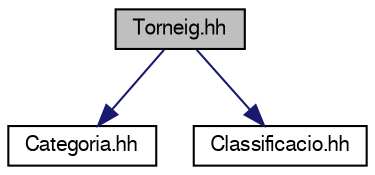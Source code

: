 digraph "Torneig.hh"
{
 // LATEX_PDF_SIZE
  edge [fontname="FreeSans",fontsize="10",labelfontname="FreeSans",labelfontsize="10"];
  node [fontname="FreeSans",fontsize="10",shape=record];
  Node1 [label="Torneig.hh",height=0.2,width=0.4,color="black", fillcolor="grey75", style="filled", fontcolor="black",tooltip="Especificació de la classe Torneig.aaaa."];
  Node1 -> Node2 [color="midnightblue",fontsize="10",style="solid"];
  Node2 [label="Categoria.hh",height=0.2,width=0.4,color="black", fillcolor="white", style="filled",URL="$_categoria_8hh.html",tooltip="Especificació de l'estructura categoria."];
  Node1 -> Node3 [color="midnightblue",fontsize="10",style="solid"];
  Node3 [label="Classificacio.hh",height=0.2,width=0.4,color="black", fillcolor="white", style="filled",URL="$_classificacio_8hh.html",tooltip=" "];
}
